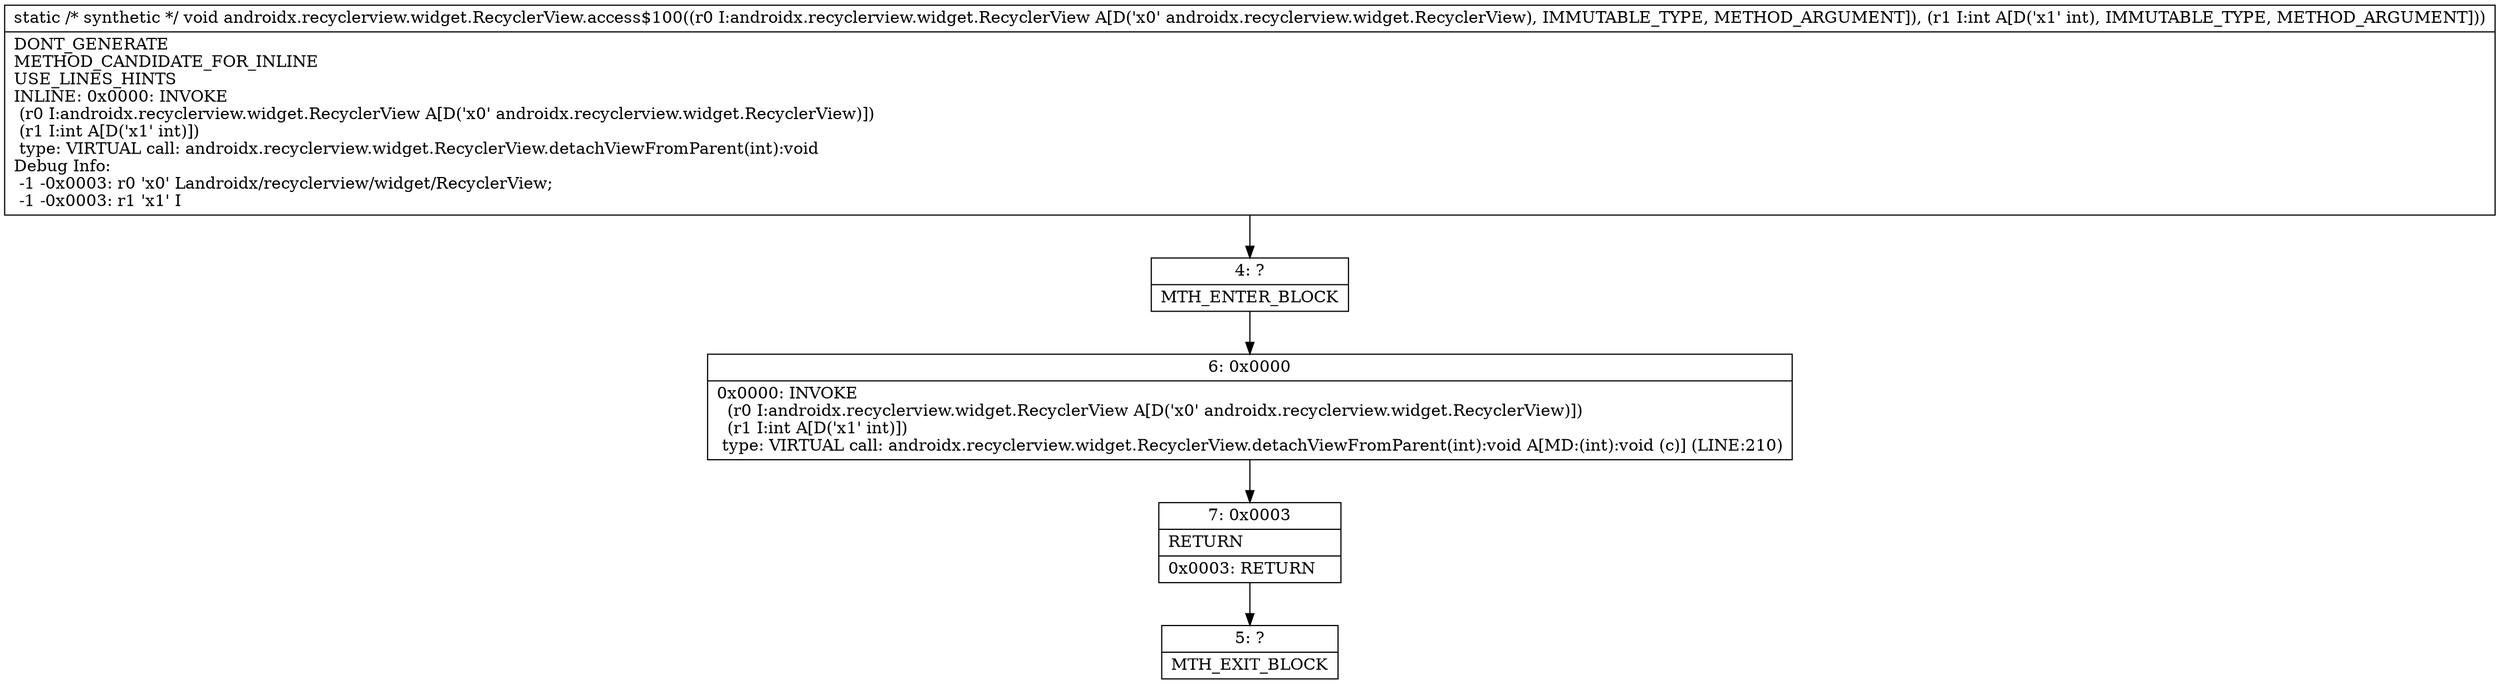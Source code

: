 digraph "CFG forandroidx.recyclerview.widget.RecyclerView.access$100(Landroidx\/recyclerview\/widget\/RecyclerView;I)V" {
Node_4 [shape=record,label="{4\:\ ?|MTH_ENTER_BLOCK\l}"];
Node_6 [shape=record,label="{6\:\ 0x0000|0x0000: INVOKE  \l  (r0 I:androidx.recyclerview.widget.RecyclerView A[D('x0' androidx.recyclerview.widget.RecyclerView)])\l  (r1 I:int A[D('x1' int)])\l type: VIRTUAL call: androidx.recyclerview.widget.RecyclerView.detachViewFromParent(int):void A[MD:(int):void (c)] (LINE:210)\l}"];
Node_7 [shape=record,label="{7\:\ 0x0003|RETURN\l|0x0003: RETURN   \l}"];
Node_5 [shape=record,label="{5\:\ ?|MTH_EXIT_BLOCK\l}"];
MethodNode[shape=record,label="{static \/* synthetic *\/ void androidx.recyclerview.widget.RecyclerView.access$100((r0 I:androidx.recyclerview.widget.RecyclerView A[D('x0' androidx.recyclerview.widget.RecyclerView), IMMUTABLE_TYPE, METHOD_ARGUMENT]), (r1 I:int A[D('x1' int), IMMUTABLE_TYPE, METHOD_ARGUMENT]))  | DONT_GENERATE\lMETHOD_CANDIDATE_FOR_INLINE\lUSE_LINES_HINTS\lINLINE: 0x0000: INVOKE  \l  (r0 I:androidx.recyclerview.widget.RecyclerView A[D('x0' androidx.recyclerview.widget.RecyclerView)])\l  (r1 I:int A[D('x1' int)])\l type: VIRTUAL call: androidx.recyclerview.widget.RecyclerView.detachViewFromParent(int):void\lDebug Info:\l  \-1 \-0x0003: r0 'x0' Landroidx\/recyclerview\/widget\/RecyclerView;\l  \-1 \-0x0003: r1 'x1' I\l}"];
MethodNode -> Node_4;Node_4 -> Node_6;
Node_6 -> Node_7;
Node_7 -> Node_5;
}

